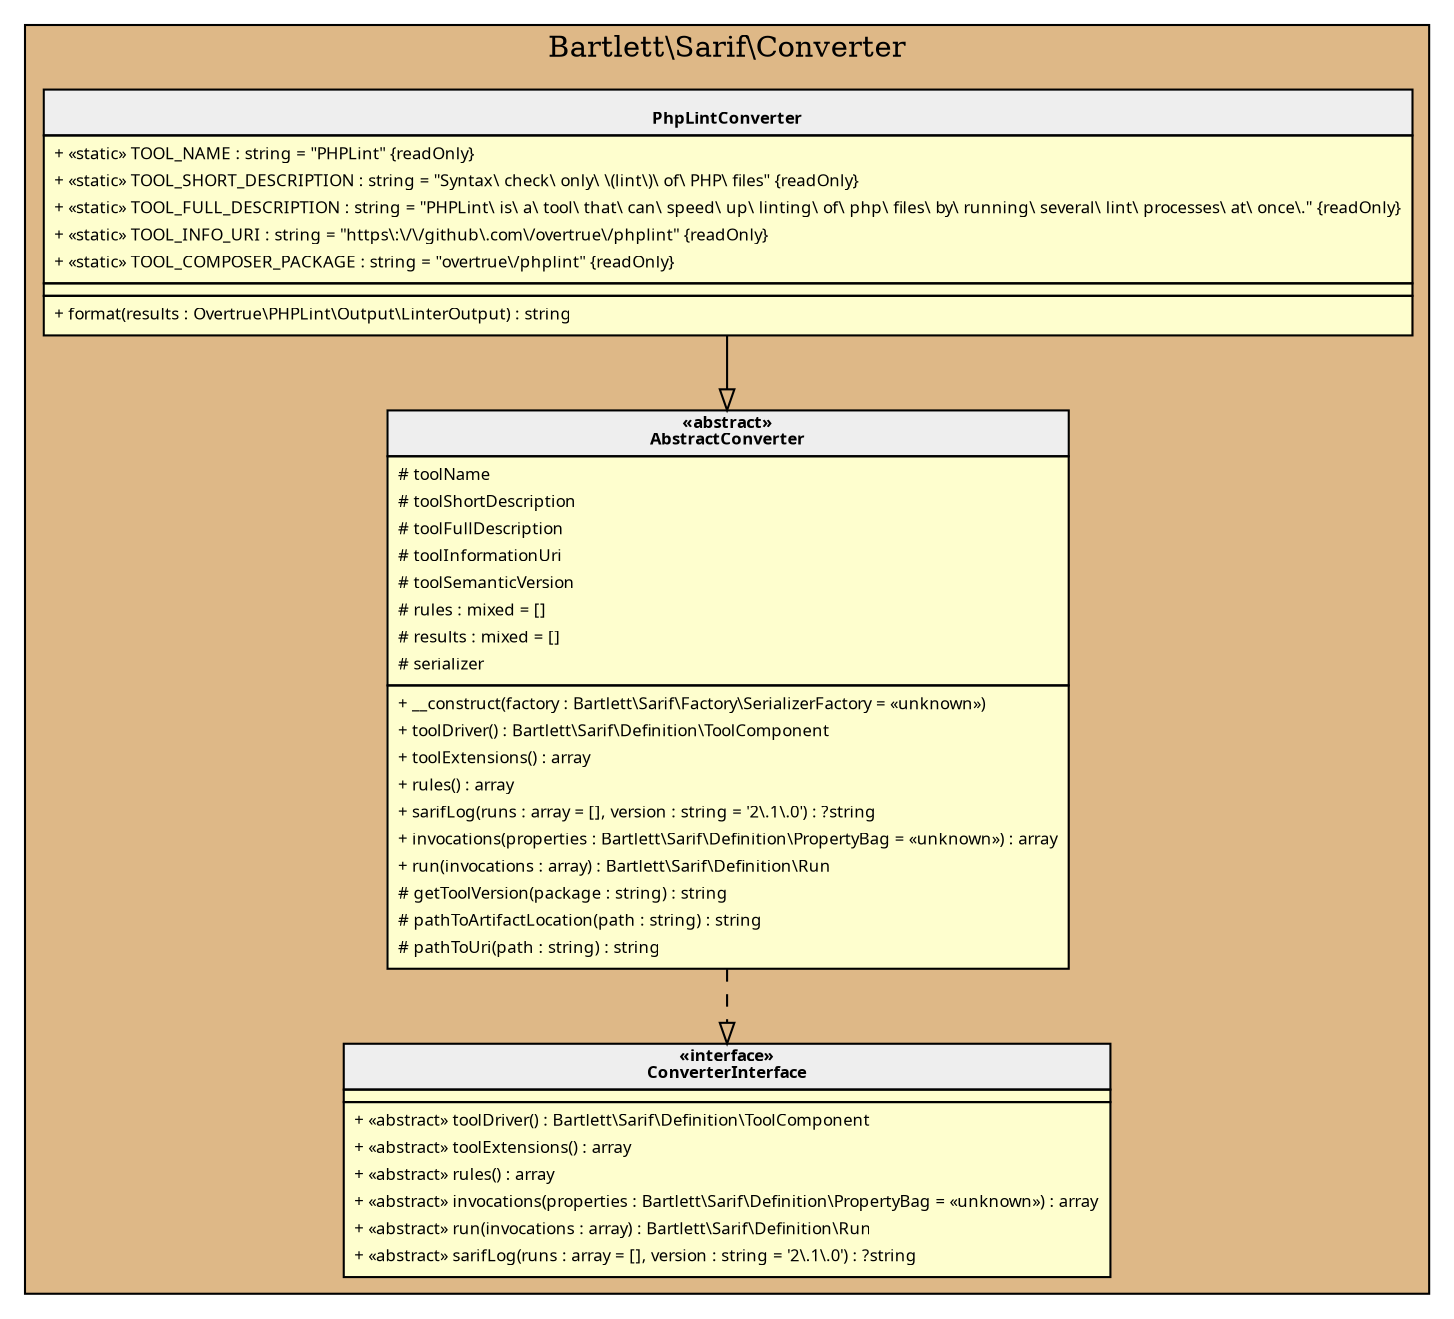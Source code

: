 digraph {
  graph [name="G" overlap="false" rankdir="TB" bgcolor="transparent"]
  node [fontname="Verdana" fontsize=8 shape="none" margin=0 fillcolor="#FEFECE" style="filled"]
  edge [fontname="Verdana" fontsize=8]
  subgraph cluster_0 {
    graph [bgcolor="BurlyWood"]
    label = "Bartlett\\Sarif\\Converter"
    "Bartlett\\Sarif\\Converter\\PhpLintConverter" [shape="none" label=<
<table cellspacing="0" border="0" cellborder="1">
    <tr><td bgcolor="#eeeeee"><b><br/>PhpLintConverter</b></td></tr>
    <tr><td><table border="0" cellspacing="0" cellpadding="2">
    <tr><td align="left">+ «static» TOOL_NAME : string = "PHPLint" {readOnly}</td></tr>
    <tr><td align="left">+ «static» TOOL_SHORT_DESCRIPTION : string = "Syntax\ check\ only\ \(lint\)\ of\ PHP\ files" {readOnly}</td></tr>
    <tr><td align="left">+ «static» TOOL_FULL_DESCRIPTION : string = "PHPLint\ is\ a\ tool\ that\ can\ speed\ up\ linting\ of\ php\ files\ by\ running\ several\ lint\ processes\ at\ once\." {readOnly}</td></tr>
    <tr><td align="left">+ «static» TOOL_INFO_URI : string = "https\:\/\/github\.com\/overtrue\/phplint" {readOnly}</td></tr>
    <tr><td align="left">+ «static» TOOL_COMPOSER_PACKAGE : string = "overtrue\/phplint" {readOnly}</td></tr>
</table></td></tr>
    <tr><td></td></tr>
    <tr><td><table border="0" cellspacing="0" cellpadding="2">
    <tr><td align="left">+ format(results : Overtrue\\PHPLint\\Output\\LinterOutput) : string</td></tr>
</table></td></tr>
</table>>]
    "Bartlett\\Sarif\\Converter\\AbstractConverter" [shape="none" label=<
<table cellspacing="0" border="0" cellborder="1">
    <tr><td bgcolor="#eeeeee"><b>«abstract»<br/>AbstractConverter</b></td></tr>
    <tr><td><table border="0" cellspacing="0" cellpadding="2">
    <tr><td align="left"># toolName</td></tr>
    <tr><td align="left"># toolShortDescription</td></tr>
    <tr><td align="left"># toolFullDescription</td></tr>
    <tr><td align="left"># toolInformationUri</td></tr>
    <tr><td align="left"># toolSemanticVersion</td></tr>
    <tr><td align="left"># rules : mixed = []</td></tr>
    <tr><td align="left"># results : mixed = []</td></tr>
    <tr><td align="left"># serializer</td></tr>
</table></td></tr>
    <tr><td><table border="0" cellspacing="0" cellpadding="2">
    <tr><td align="left">+ __construct(factory : Bartlett\\Sarif\\Factory\\SerializerFactory = «unknown»)</td></tr>
    <tr><td align="left">+ toolDriver() : Bartlett\\Sarif\\Definition\\ToolComponent</td></tr>
    <tr><td align="left">+ toolExtensions() : array</td></tr>
    <tr><td align="left">+ rules() : array</td></tr>
    <tr><td align="left">+ sarifLog(runs : array = [], version : string = '2\.1\.0') : ?string</td></tr>
    <tr><td align="left">+ invocations(properties : Bartlett\\Sarif\\Definition\\PropertyBag = «unknown») : array</td></tr>
    <tr><td align="left">+ run(invocations : array) : Bartlett\\Sarif\\Definition\\Run</td></tr>
    <tr><td align="left"># getToolVersion(package : string) : string</td></tr>
    <tr><td align="left"># pathToArtifactLocation(path : string) : string</td></tr>
    <tr><td align="left"># pathToUri(path : string) : string</td></tr>
</table></td></tr>
</table>>]
    "Bartlett\\Sarif\\Converter\\ConverterInterface" [shape="none" label=<
<table cellspacing="0" border="0" cellborder="1">
    <tr><td bgcolor="#eeeeee"><b>«interface»<br/>ConverterInterface</b></td></tr>
    <tr><td></td></tr>
    <tr><td><table border="0" cellspacing="0" cellpadding="2">
    <tr><td align="left">+ «abstract» toolDriver() : Bartlett\\Sarif\\Definition\\ToolComponent</td></tr>
    <tr><td align="left">+ «abstract» toolExtensions() : array</td></tr>
    <tr><td align="left">+ «abstract» rules() : array</td></tr>
    <tr><td align="left">+ «abstract» invocations(properties : Bartlett\\Sarif\\Definition\\PropertyBag = «unknown») : array</td></tr>
    <tr><td align="left">+ «abstract» run(invocations : array) : Bartlett\\Sarif\\Definition\\Run</td></tr>
    <tr><td align="left">+ «abstract» sarifLog(runs : array = [], version : string = '2\.1\.0') : ?string</td></tr>
</table></td></tr>
</table>>]
  }
  "Bartlett\\Sarif\\Converter\\AbstractConverter" -> "Bartlett\\Sarif\\Converter\\ConverterInterface" [arrowhead="empty" style="dashed"]
  "Bartlett\\Sarif\\Converter\\PhpLintConverter" -> "Bartlett\\Sarif\\Converter\\AbstractConverter" [arrowhead="empty" style="filled"]
}
